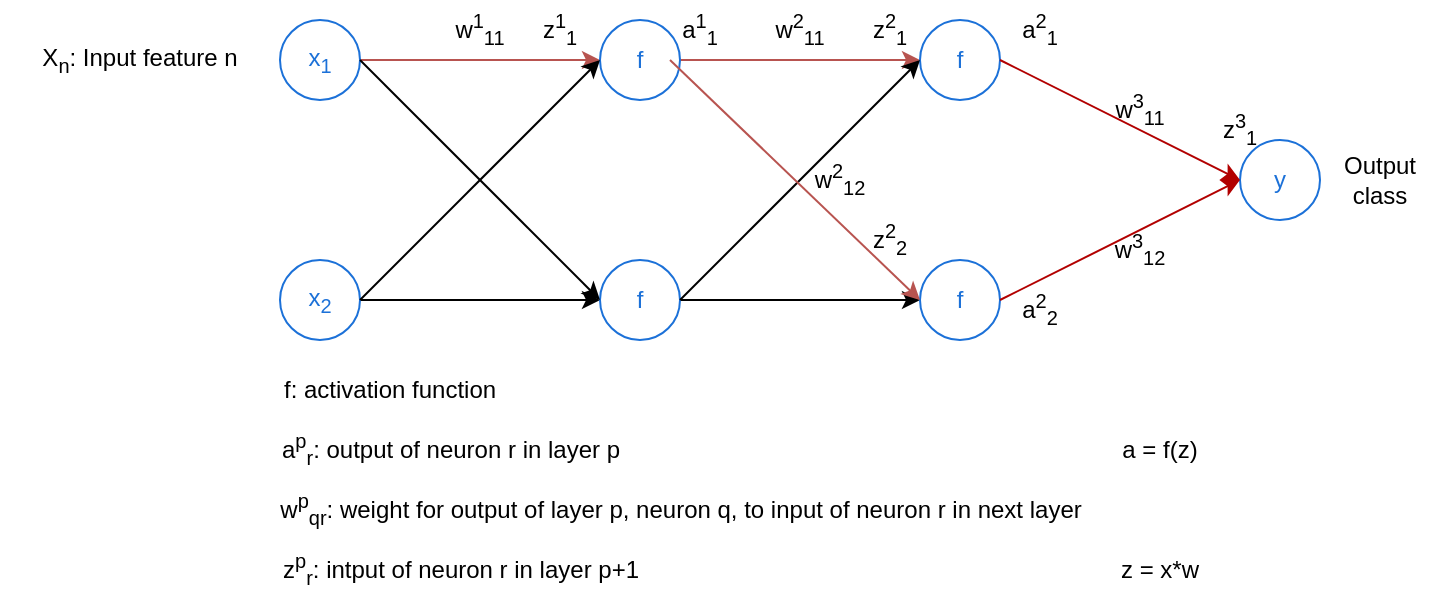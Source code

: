 <mxfile version="21.6.8" type="device">
  <diagram name="Page-1" id="UdKjAx2T99c4CF3saYxC">
    <mxGraphModel dx="2045" dy="622" grid="1" gridSize="10" guides="1" tooltips="1" connect="1" arrows="1" fold="1" page="1" pageScale="1" pageWidth="850" pageHeight="1100" math="0" shadow="0">
      <root>
        <mxCell id="0" />
        <mxCell id="1" parent="0" />
        <mxCell id="kyENoKv7KrbhL7I8W9qJ-8" value="" style="edgeStyle=orthogonalEdgeStyle;rounded=0;orthogonalLoop=1;jettySize=auto;html=1;fillColor=#f8cecc;strokeColor=#b85450;" edge="1" parent="1" source="kyENoKv7KrbhL7I8W9qJ-1" target="kyENoKv7KrbhL7I8W9qJ-7">
          <mxGeometry relative="1" as="geometry" />
        </mxCell>
        <mxCell id="kyENoKv7KrbhL7I8W9qJ-1" value="&lt;font color=&quot;#1c71d8&quot;&gt;x&lt;sub&gt;1&lt;/sub&gt;&lt;/font&gt;" style="ellipse;whiteSpace=wrap;html=1;fillColor=none;strokeColor=#1c71d8;" vertex="1" parent="1">
          <mxGeometry x="120" y="200" width="40" height="40" as="geometry" />
        </mxCell>
        <mxCell id="kyENoKv7KrbhL7I8W9qJ-11" style="edgeStyle=orthogonalEdgeStyle;rounded=0;orthogonalLoop=1;jettySize=auto;html=1;entryX=0;entryY=0.5;entryDx=0;entryDy=0;" edge="1" parent="1" source="kyENoKv7KrbhL7I8W9qJ-2" target="kyENoKv7KrbhL7I8W9qJ-9">
          <mxGeometry relative="1" as="geometry" />
        </mxCell>
        <mxCell id="kyENoKv7KrbhL7I8W9qJ-2" value="&lt;font color=&quot;#1c71d8&quot;&gt;x&lt;sub&gt;2&lt;/sub&gt;&lt;/font&gt;" style="ellipse;whiteSpace=wrap;html=1;fillColor=none;strokeColor=#1c71d8;" vertex="1" parent="1">
          <mxGeometry x="120" y="320" width="40" height="40" as="geometry" />
        </mxCell>
        <mxCell id="kyENoKv7KrbhL7I8W9qJ-19" style="edgeStyle=orthogonalEdgeStyle;rounded=0;orthogonalLoop=1;jettySize=auto;html=1;entryX=0;entryY=0.5;entryDx=0;entryDy=0;fillColor=#f8cecc;strokeColor=#b85450;" edge="1" parent="1" source="kyENoKv7KrbhL7I8W9qJ-7" target="kyENoKv7KrbhL7I8W9qJ-15">
          <mxGeometry relative="1" as="geometry" />
        </mxCell>
        <mxCell id="kyENoKv7KrbhL7I8W9qJ-7" value="&lt;font color=&quot;#1c71d8&quot;&gt;f&lt;/font&gt;" style="ellipse;whiteSpace=wrap;html=1;fillColor=none;strokeColor=#1c71d8;" vertex="1" parent="1">
          <mxGeometry x="280" y="200" width="40" height="40" as="geometry" />
        </mxCell>
        <mxCell id="kyENoKv7KrbhL7I8W9qJ-20" style="edgeStyle=orthogonalEdgeStyle;rounded=0;orthogonalLoop=1;jettySize=auto;html=1;entryX=0;entryY=0.5;entryDx=0;entryDy=0;" edge="1" parent="1" source="kyENoKv7KrbhL7I8W9qJ-9" target="kyENoKv7KrbhL7I8W9qJ-16">
          <mxGeometry relative="1" as="geometry" />
        </mxCell>
        <mxCell id="kyENoKv7KrbhL7I8W9qJ-9" value="&lt;font color=&quot;#1c71d8&quot;&gt;f&lt;/font&gt;" style="ellipse;whiteSpace=wrap;html=1;fillColor=none;strokeColor=#1c71d8;" vertex="1" parent="1">
          <mxGeometry x="280" y="320" width="40" height="40" as="geometry" />
        </mxCell>
        <mxCell id="kyENoKv7KrbhL7I8W9qJ-13" value="" style="endArrow=classic;html=1;rounded=0;exitX=1;exitY=0.5;exitDx=0;exitDy=0;entryX=0;entryY=0.5;entryDx=0;entryDy=0;" edge="1" parent="1" source="kyENoKv7KrbhL7I8W9qJ-2" target="kyENoKv7KrbhL7I8W9qJ-7">
          <mxGeometry width="50" height="50" relative="1" as="geometry">
            <mxPoint x="370" y="390" as="sourcePoint" />
            <mxPoint x="420" y="340" as="targetPoint" />
          </mxGeometry>
        </mxCell>
        <mxCell id="kyENoKv7KrbhL7I8W9qJ-14" value="" style="endArrow=classic;html=1;rounded=0;exitX=1;exitY=0.5;exitDx=0;exitDy=0;entryX=0;entryY=0.5;entryDx=0;entryDy=0;" edge="1" parent="1" source="kyENoKv7KrbhL7I8W9qJ-1" target="kyENoKv7KrbhL7I8W9qJ-9">
          <mxGeometry width="50" height="50" relative="1" as="geometry">
            <mxPoint x="170" y="350" as="sourcePoint" />
            <mxPoint x="290" y="230" as="targetPoint" />
          </mxGeometry>
        </mxCell>
        <mxCell id="kyENoKv7KrbhL7I8W9qJ-15" value="&lt;font color=&quot;#1c71d8&quot;&gt;f&lt;/font&gt;" style="ellipse;whiteSpace=wrap;html=1;fillColor=none;strokeColor=#1c71d8;" vertex="1" parent="1">
          <mxGeometry x="440" y="200" width="40" height="40" as="geometry" />
        </mxCell>
        <mxCell id="kyENoKv7KrbhL7I8W9qJ-16" value="&lt;font color=&quot;#1c71d8&quot;&gt;f&lt;/font&gt;" style="ellipse;whiteSpace=wrap;html=1;fillColor=none;strokeColor=#1c71d8;" vertex="1" parent="1">
          <mxGeometry x="440" y="320" width="40" height="40" as="geometry" />
        </mxCell>
        <mxCell id="kyENoKv7KrbhL7I8W9qJ-17" value="" style="endArrow=classic;html=1;rounded=0;exitX=1;exitY=0.5;exitDx=0;exitDy=0;entryX=0;entryY=0.5;entryDx=0;entryDy=0;" edge="1" parent="1" source="kyENoKv7KrbhL7I8W9qJ-9" target="kyENoKv7KrbhL7I8W9qJ-15">
          <mxGeometry width="50" height="50" relative="1" as="geometry">
            <mxPoint x="170" y="350" as="sourcePoint" />
            <mxPoint x="290" y="230" as="targetPoint" />
          </mxGeometry>
        </mxCell>
        <mxCell id="kyENoKv7KrbhL7I8W9qJ-21" value="&lt;font color=&quot;#1c71d8&quot;&gt;y&lt;/font&gt;" style="ellipse;whiteSpace=wrap;html=1;fillColor=none;strokeColor=#1c71d8;" vertex="1" parent="1">
          <mxGeometry x="600" y="260" width="40" height="40" as="geometry" />
        </mxCell>
        <mxCell id="kyENoKv7KrbhL7I8W9qJ-22" value="" style="endArrow=classic;html=1;rounded=0;exitX=1;exitY=0.5;exitDx=0;exitDy=0;entryX=0;entryY=0.5;entryDx=0;entryDy=0;fillColor=#e51400;strokeColor=#B20000;" edge="1" parent="1" source="kyENoKv7KrbhL7I8W9qJ-15" target="kyENoKv7KrbhL7I8W9qJ-21">
          <mxGeometry width="50" height="50" relative="1" as="geometry">
            <mxPoint x="370" y="390" as="sourcePoint" />
            <mxPoint x="420" y="340" as="targetPoint" />
          </mxGeometry>
        </mxCell>
        <mxCell id="kyENoKv7KrbhL7I8W9qJ-23" value="" style="endArrow=classic;html=1;rounded=0;exitX=1;exitY=0.5;exitDx=0;exitDy=0;entryX=0;entryY=0.5;entryDx=0;entryDy=0;fillColor=#e51400;strokeColor=#B20000;" edge="1" parent="1" source="kyENoKv7KrbhL7I8W9qJ-16" target="kyENoKv7KrbhL7I8W9qJ-21">
          <mxGeometry width="50" height="50" relative="1" as="geometry">
            <mxPoint x="490" y="230" as="sourcePoint" />
            <mxPoint x="610" y="290" as="targetPoint" />
          </mxGeometry>
        </mxCell>
        <mxCell id="kyENoKv7KrbhL7I8W9qJ-24" value="w&lt;sup&gt;1&lt;/sup&gt;&lt;sub&gt;11&lt;/sub&gt;" style="text;html=1;strokeColor=none;fillColor=none;align=center;verticalAlign=middle;whiteSpace=wrap;rounded=0;" vertex="1" parent="1">
          <mxGeometry x="190" y="190" width="60" height="30" as="geometry" />
        </mxCell>
        <mxCell id="kyENoKv7KrbhL7I8W9qJ-28" value="w&lt;sup&gt;2&lt;/sup&gt;&lt;sub&gt;11&lt;/sub&gt;" style="text;html=1;strokeColor=none;fillColor=none;align=center;verticalAlign=middle;whiteSpace=wrap;rounded=0;" vertex="1" parent="1">
          <mxGeometry x="350" y="190" width="60" height="30" as="geometry" />
        </mxCell>
        <mxCell id="kyENoKv7KrbhL7I8W9qJ-31" value="w&lt;sup&gt;2&lt;/sup&gt;&lt;sub&gt;12&lt;/sub&gt;" style="text;html=1;strokeColor=none;fillColor=none;align=center;verticalAlign=middle;whiteSpace=wrap;rounded=0;" vertex="1" parent="1">
          <mxGeometry x="370" y="265" width="60" height="30" as="geometry" />
        </mxCell>
        <mxCell id="kyENoKv7KrbhL7I8W9qJ-32" value="w&lt;sup&gt;3&lt;/sup&gt;&lt;sub&gt;11&lt;/sub&gt;" style="text;html=1;strokeColor=none;fillColor=none;align=center;verticalAlign=middle;whiteSpace=wrap;rounded=0;" vertex="1" parent="1">
          <mxGeometry x="520" y="230" width="60" height="30" as="geometry" />
        </mxCell>
        <mxCell id="kyENoKv7KrbhL7I8W9qJ-33" value="w&lt;sup&gt;3&lt;/sup&gt;&lt;sub&gt;12&lt;/sub&gt;" style="text;html=1;strokeColor=none;fillColor=none;align=center;verticalAlign=middle;whiteSpace=wrap;rounded=0;" vertex="1" parent="1">
          <mxGeometry x="520" y="300" width="60" height="30" as="geometry" />
        </mxCell>
        <mxCell id="kyENoKv7KrbhL7I8W9qJ-34" value="a&lt;sup&gt;1&lt;/sup&gt;&lt;sub&gt;1&lt;/sub&gt;" style="text;html=1;strokeColor=none;fillColor=none;align=center;verticalAlign=middle;whiteSpace=wrap;rounded=0;" vertex="1" parent="1">
          <mxGeometry x="300" y="190" width="60" height="30" as="geometry" />
        </mxCell>
        <mxCell id="kyENoKv7KrbhL7I8W9qJ-35" value="a&lt;sup&gt;2&lt;/sup&gt;&lt;sub&gt;1&lt;/sub&gt;" style="text;html=1;strokeColor=none;fillColor=none;align=center;verticalAlign=middle;whiteSpace=wrap;rounded=0;" vertex="1" parent="1">
          <mxGeometry x="470" y="190" width="60" height="30" as="geometry" />
        </mxCell>
        <mxCell id="kyENoKv7KrbhL7I8W9qJ-37" value="a&lt;sup&gt;2&lt;/sup&gt;&lt;sub&gt;2&lt;/sub&gt;" style="text;html=1;strokeColor=none;fillColor=none;align=center;verticalAlign=middle;whiteSpace=wrap;rounded=0;" vertex="1" parent="1">
          <mxGeometry x="470" y="330" width="60" height="30" as="geometry" />
        </mxCell>
        <mxCell id="kyENoKv7KrbhL7I8W9qJ-38" value="z&lt;sup&gt;1&lt;/sup&gt;&lt;sub&gt;1&lt;/sub&gt;" style="text;html=1;strokeColor=none;fillColor=none;align=center;verticalAlign=middle;whiteSpace=wrap;rounded=0;" vertex="1" parent="1">
          <mxGeometry x="230" y="190" width="60" height="30" as="geometry" />
        </mxCell>
        <mxCell id="kyENoKv7KrbhL7I8W9qJ-39" value="z&lt;sup&gt;2&lt;/sup&gt;&lt;sub&gt;1&lt;/sub&gt;" style="text;html=1;strokeColor=none;fillColor=none;align=center;verticalAlign=middle;whiteSpace=wrap;rounded=0;" vertex="1" parent="1">
          <mxGeometry x="395" y="190" width="60" height="30" as="geometry" />
        </mxCell>
        <mxCell id="kyENoKv7KrbhL7I8W9qJ-40" value="z&lt;sup&gt;2&lt;/sup&gt;&lt;sub&gt;2&lt;/sub&gt;" style="text;html=1;strokeColor=none;fillColor=none;align=center;verticalAlign=middle;whiteSpace=wrap;rounded=0;" vertex="1" parent="1">
          <mxGeometry x="395" y="295" width="60" height="30" as="geometry" />
        </mxCell>
        <mxCell id="kyENoKv7KrbhL7I8W9qJ-41" value="z&lt;sup&gt;3&lt;/sup&gt;&lt;sub&gt;1&lt;/sub&gt;" style="text;html=1;strokeColor=none;fillColor=none;align=center;verticalAlign=middle;whiteSpace=wrap;rounded=0;" vertex="1" parent="1">
          <mxGeometry x="570" y="240" width="60" height="30" as="geometry" />
        </mxCell>
        <mxCell id="kyENoKv7KrbhL7I8W9qJ-42" value="X&lt;sub&gt;n&lt;/sub&gt;: Input feature n" style="text;html=1;strokeColor=none;fillColor=none;align=center;verticalAlign=middle;whiteSpace=wrap;rounded=0;" vertex="1" parent="1">
          <mxGeometry x="-20" y="205" width="140" height="30" as="geometry" />
        </mxCell>
        <mxCell id="kyENoKv7KrbhL7I8W9qJ-43" value="Output class" style="text;html=1;strokeColor=none;fillColor=none;align=center;verticalAlign=middle;whiteSpace=wrap;rounded=0;" vertex="1" parent="1">
          <mxGeometry x="640" y="265" width="60" height="30" as="geometry" />
        </mxCell>
        <mxCell id="kyENoKv7KrbhL7I8W9qJ-45" value="w&lt;sup&gt;p&lt;/sup&gt;&lt;sub&gt;qr&lt;/sub&gt;: weight for output of layer p, neuron q, to input of neuron r in next layer" style="text;html=1;align=center;verticalAlign=middle;resizable=0;points=[];autosize=1;strokeColor=none;fillColor=none;" vertex="1" parent="1">
          <mxGeometry x="110" y="430" width="420" height="30" as="geometry" />
        </mxCell>
        <mxCell id="kyENoKv7KrbhL7I8W9qJ-46" value="a&lt;sup&gt;p&lt;/sup&gt;&lt;sub&gt;r&lt;/sub&gt;: output of neuron r in layer p" style="text;html=1;align=center;verticalAlign=middle;resizable=0;points=[];autosize=1;strokeColor=none;fillColor=none;" vertex="1" parent="1">
          <mxGeometry x="110" y="400" width="190" height="30" as="geometry" />
        </mxCell>
        <mxCell id="kyENoKv7KrbhL7I8W9qJ-47" value="z&lt;sup&gt;p&lt;/sup&gt;&lt;sub&gt;r&lt;/sub&gt;: intput of neuron r in layer p+1" style="text;html=1;align=center;verticalAlign=middle;resizable=0;points=[];autosize=1;strokeColor=none;fillColor=none;" vertex="1" parent="1">
          <mxGeometry x="110" y="460" width="200" height="30" as="geometry" />
        </mxCell>
        <mxCell id="kyENoKv7KrbhL7I8W9qJ-48" value="&lt;div align=&quot;left&quot;&gt;f: activation function&lt;br&gt;&lt;/div&gt;" style="text;html=1;align=left;verticalAlign=middle;resizable=0;points=[];autosize=1;strokeColor=none;fillColor=none;" vertex="1" parent="1">
          <mxGeometry x="120" y="370" width="130" height="30" as="geometry" />
        </mxCell>
        <mxCell id="kyENoKv7KrbhL7I8W9qJ-49" value="a = f(z)" style="text;html=1;strokeColor=none;fillColor=none;align=center;verticalAlign=middle;whiteSpace=wrap;rounded=0;" vertex="1" parent="1">
          <mxGeometry x="530" y="400" width="60" height="30" as="geometry" />
        </mxCell>
        <mxCell id="kyENoKv7KrbhL7I8W9qJ-50" value="z = x*w" style="text;html=1;strokeColor=none;fillColor=none;align=center;verticalAlign=middle;whiteSpace=wrap;rounded=0;" vertex="1" parent="1">
          <mxGeometry x="530" y="460" width="60" height="30" as="geometry" />
        </mxCell>
        <mxCell id="kyENoKv7KrbhL7I8W9qJ-52" value="" style="endArrow=classic;html=1;rounded=0;fillColor=#f8cecc;strokeColor=#b85450;entryX=0;entryY=0.5;entryDx=0;entryDy=0;exitX=0.25;exitY=1;exitDx=0;exitDy=0;" edge="1" parent="1" source="kyENoKv7KrbhL7I8W9qJ-34" target="kyENoKv7KrbhL7I8W9qJ-16">
          <mxGeometry width="50" height="50" relative="1" as="geometry">
            <mxPoint x="290" y="610" as="sourcePoint" />
            <mxPoint x="340" y="560" as="targetPoint" />
          </mxGeometry>
        </mxCell>
      </root>
    </mxGraphModel>
  </diagram>
</mxfile>
